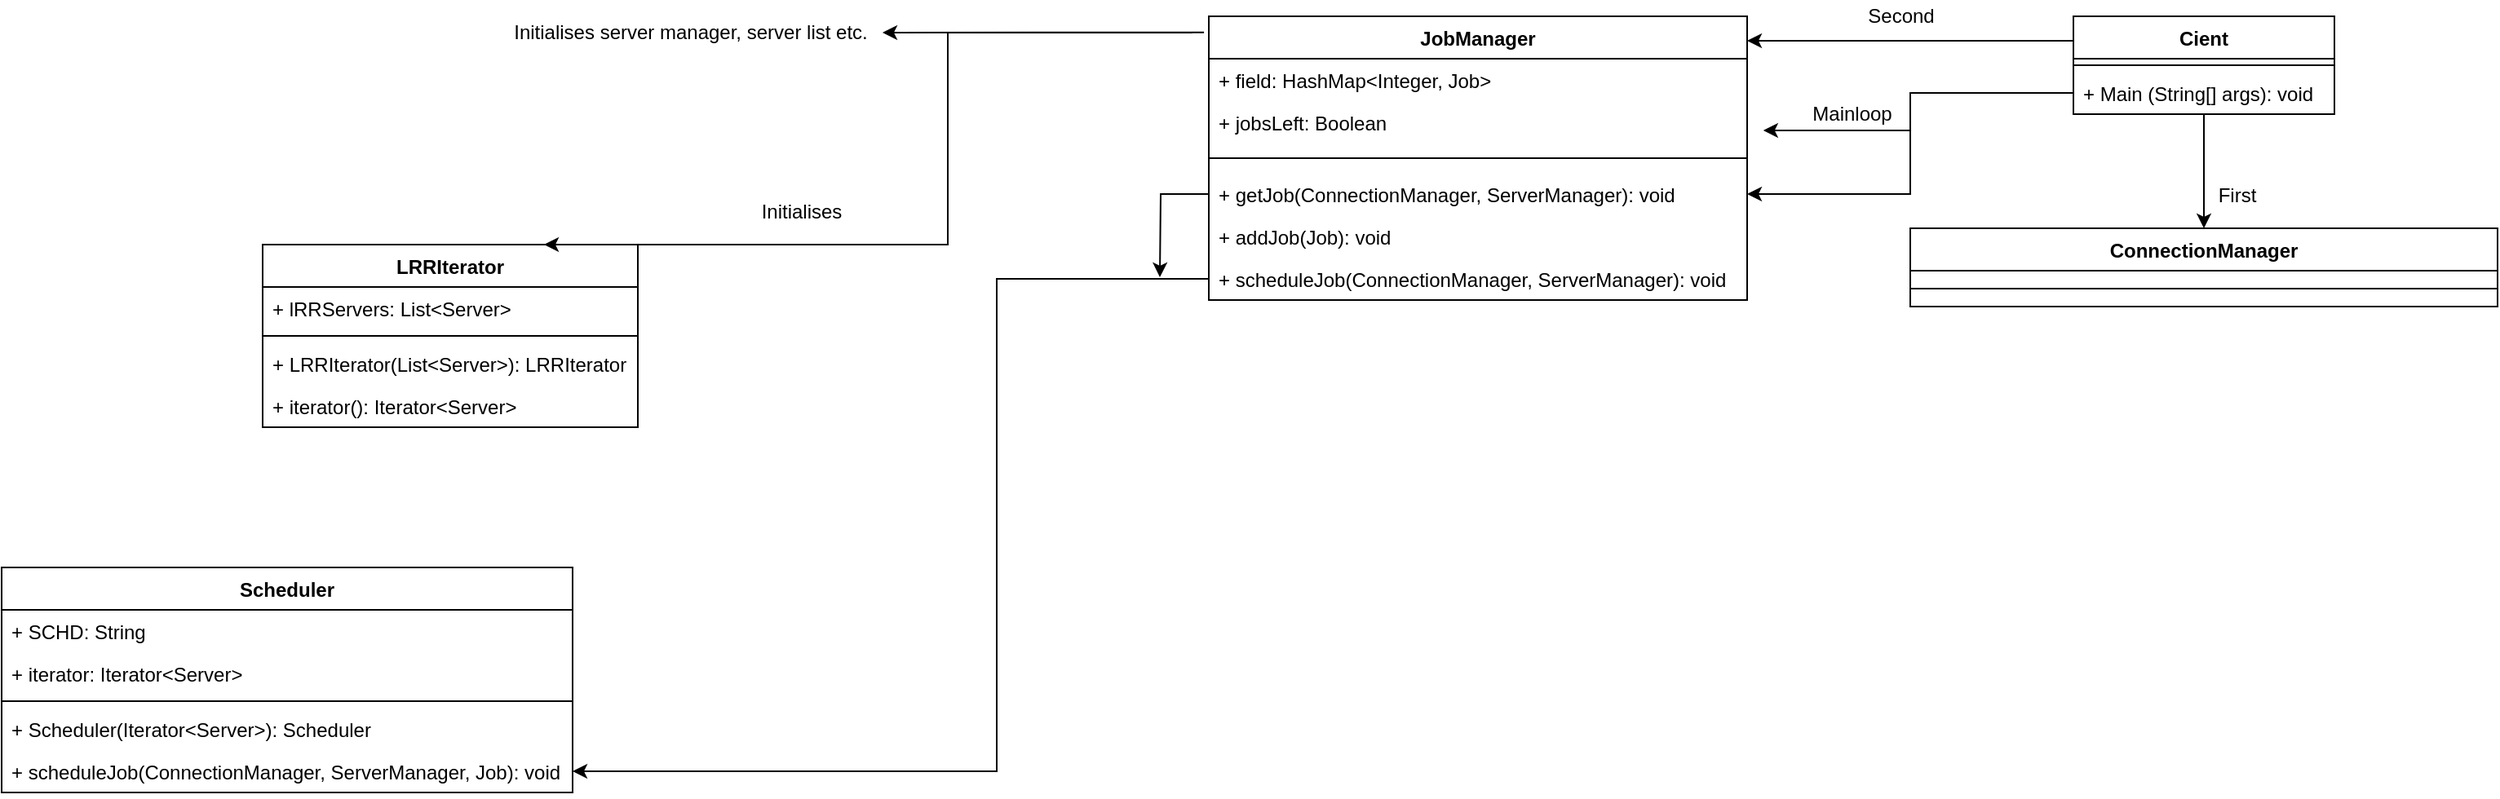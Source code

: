 <mxfile version="17.2.6" type="github"><diagram id="C5RBs43oDa-KdzZeNtuy" name="Page-1"><mxGraphModel dx="2062" dy="1154" grid="1" gridSize="10" guides="1" tooltips="1" connect="1" arrows="1" fold="1" page="1" pageScale="1" pageWidth="827" pageHeight="1169" math="0" shadow="0"><root><mxCell id="WIyWlLk6GJQsqaUBKTNV-0"/><mxCell id="WIyWlLk6GJQsqaUBKTNV-1" parent="WIyWlLk6GJQsqaUBKTNV-0"/><mxCell id="-FJ1b982baDncEeD1RWf-85" style="edgeStyle=orthogonalEdgeStyle;rounded=0;orthogonalLoop=1;jettySize=auto;html=1;" parent="WIyWlLk6GJQsqaUBKTNV-1" source="-FJ1b982baDncEeD1RWf-4" target="-FJ1b982baDncEeD1RWf-8" edge="1"><mxGeometry relative="1" as="geometry"/></mxCell><mxCell id="7K7pg6do9mdcdYDbowrY-11" style="edgeStyle=orthogonalEdgeStyle;rounded=0;orthogonalLoop=1;jettySize=auto;html=1;exitX=0;exitY=0.25;exitDx=0;exitDy=0;entryX=1;entryY=0.086;entryDx=0;entryDy=0;entryPerimeter=0;" edge="1" parent="WIyWlLk6GJQsqaUBKTNV-1" source="-FJ1b982baDncEeD1RWf-4" target="-FJ1b982baDncEeD1RWf-25"><mxGeometry relative="1" as="geometry"/></mxCell><mxCell id="-FJ1b982baDncEeD1RWf-4" value="Cient" style="swimlane;fontStyle=1;align=center;verticalAlign=top;childLayout=stackLayout;horizontal=1;startSize=26;horizontalStack=0;resizeParent=1;resizeParentMax=0;resizeLast=0;collapsible=1;marginBottom=0;" parent="WIyWlLk6GJQsqaUBKTNV-1" vertex="1"><mxGeometry x="1290" y="300" width="160" height="60" as="geometry"/></mxCell><mxCell id="-FJ1b982baDncEeD1RWf-6" value="" style="line;strokeWidth=1;fillColor=none;align=left;verticalAlign=middle;spacingTop=-1;spacingLeft=3;spacingRight=3;rotatable=0;labelPosition=right;points=[];portConstraint=eastwest;" parent="-FJ1b982baDncEeD1RWf-4" vertex="1"><mxGeometry y="26" width="160" height="8" as="geometry"/></mxCell><mxCell id="-FJ1b982baDncEeD1RWf-7" value="+ Main (String[] args): void" style="text;strokeColor=none;fillColor=none;align=left;verticalAlign=top;spacingLeft=4;spacingRight=4;overflow=hidden;rotatable=0;points=[[0,0.5],[1,0.5]];portConstraint=eastwest;" parent="-FJ1b982baDncEeD1RWf-4" vertex="1"><mxGeometry y="34" width="160" height="26" as="geometry"/></mxCell><mxCell id="-FJ1b982baDncEeD1RWf-8" value="ConnectionManager" style="swimlane;fontStyle=1;align=center;verticalAlign=top;childLayout=stackLayout;horizontal=1;startSize=26;horizontalStack=0;resizeParent=1;resizeParentMax=0;resizeLast=0;collapsible=1;marginBottom=0;" parent="WIyWlLk6GJQsqaUBKTNV-1" vertex="1"><mxGeometry x="1190" y="430" width="360" height="48" as="geometry"/></mxCell><mxCell id="-FJ1b982baDncEeD1RWf-10" value="" style="line;strokeWidth=1;fillColor=none;align=left;verticalAlign=middle;spacingTop=-1;spacingLeft=3;spacingRight=3;rotatable=0;labelPosition=right;points=[];portConstraint=eastwest;" parent="-FJ1b982baDncEeD1RWf-8" vertex="1"><mxGeometry y="26" width="360" height="22" as="geometry"/></mxCell><mxCell id="7K7pg6do9mdcdYDbowrY-16" style="edgeStyle=orthogonalEdgeStyle;rounded=0;orthogonalLoop=1;jettySize=auto;html=1;entryX=1.013;entryY=0.5;entryDx=0;entryDy=0;entryPerimeter=0;exitX=-0.009;exitY=0.057;exitDx=0;exitDy=0;exitPerimeter=0;" edge="1" parent="WIyWlLk6GJQsqaUBKTNV-1" source="-FJ1b982baDncEeD1RWf-25" target="7K7pg6do9mdcdYDbowrY-15"><mxGeometry relative="1" as="geometry"/></mxCell><mxCell id="-FJ1b982baDncEeD1RWf-25" value="JobManager" style="swimlane;fontStyle=1;align=center;verticalAlign=top;childLayout=stackLayout;horizontal=1;startSize=26;horizontalStack=0;resizeParent=1;resizeParentMax=0;resizeLast=0;collapsible=1;marginBottom=0;" parent="WIyWlLk6GJQsqaUBKTNV-1" vertex="1"><mxGeometry x="760" y="300" width="330" height="174" as="geometry"/></mxCell><mxCell id="-FJ1b982baDncEeD1RWf-26" value="+ field: HashMap&lt;Integer, Job&gt;" style="text;strokeColor=none;fillColor=none;align=left;verticalAlign=top;spacingLeft=4;spacingRight=4;overflow=hidden;rotatable=0;points=[[0,0.5],[1,0.5]];portConstraint=eastwest;" parent="-FJ1b982baDncEeD1RWf-25" vertex="1"><mxGeometry y="26" width="330" height="26" as="geometry"/></mxCell><mxCell id="-FJ1b982baDncEeD1RWf-41" value="+ jobsLeft: Boolean" style="text;strokeColor=none;fillColor=none;align=left;verticalAlign=top;spacingLeft=4;spacingRight=4;overflow=hidden;rotatable=0;points=[[0,0.5],[1,0.5]];portConstraint=eastwest;" parent="-FJ1b982baDncEeD1RWf-25" vertex="1"><mxGeometry y="52" width="330" height="26" as="geometry"/></mxCell><mxCell id="-FJ1b982baDncEeD1RWf-27" value="" style="line;strokeWidth=1;fillColor=none;align=left;verticalAlign=middle;spacingTop=-1;spacingLeft=3;spacingRight=3;rotatable=0;labelPosition=right;points=[];portConstraint=eastwest;" parent="-FJ1b982baDncEeD1RWf-25" vertex="1"><mxGeometry y="78" width="330" height="18" as="geometry"/></mxCell><mxCell id="-FJ1b982baDncEeD1RWf-47" value="+ getJob(ConnectionManager, ServerManager): void" style="text;strokeColor=none;fillColor=none;align=left;verticalAlign=top;spacingLeft=4;spacingRight=4;overflow=hidden;rotatable=0;points=[[0,0.5],[1,0.5]];portConstraint=eastwest;" parent="-FJ1b982baDncEeD1RWf-25" vertex="1"><mxGeometry y="96" width="330" height="26" as="geometry"/></mxCell><mxCell id="-FJ1b982baDncEeD1RWf-50" value="+ addJob(Job): void" style="text;strokeColor=none;fillColor=none;align=left;verticalAlign=top;spacingLeft=4;spacingRight=4;overflow=hidden;rotatable=0;points=[[0,0.5],[1,0.5]];portConstraint=eastwest;" parent="-FJ1b982baDncEeD1RWf-25" vertex="1"><mxGeometry y="122" width="330" height="26" as="geometry"/></mxCell><mxCell id="-FJ1b982baDncEeD1RWf-48" value="+ scheduleJob(ConnectionManager, ServerManager): void" style="text;strokeColor=none;fillColor=none;align=left;verticalAlign=top;spacingLeft=4;spacingRight=4;overflow=hidden;rotatable=0;points=[[0,0.5],[1,0.5]];portConstraint=eastwest;" parent="-FJ1b982baDncEeD1RWf-25" vertex="1"><mxGeometry y="148" width="330" height="26" as="geometry"/></mxCell><mxCell id="-FJ1b982baDncEeD1RWf-51" value="LRRIterator" style="swimlane;fontStyle=1;align=center;verticalAlign=top;childLayout=stackLayout;horizontal=1;startSize=26;horizontalStack=0;resizeParent=1;resizeParentMax=0;resizeLast=0;collapsible=1;marginBottom=0;" parent="WIyWlLk6GJQsqaUBKTNV-1" vertex="1"><mxGeometry x="180" y="440" width="230" height="112" as="geometry"/></mxCell><mxCell id="-FJ1b982baDncEeD1RWf-52" value="+ lRRServers: List&lt;Server&gt;" style="text;strokeColor=none;fillColor=none;align=left;verticalAlign=top;spacingLeft=4;spacingRight=4;overflow=hidden;rotatable=0;points=[[0,0.5],[1,0.5]];portConstraint=eastwest;" parent="-FJ1b982baDncEeD1RWf-51" vertex="1"><mxGeometry y="26" width="230" height="26" as="geometry"/></mxCell><mxCell id="-FJ1b982baDncEeD1RWf-53" value="" style="line;strokeWidth=1;fillColor=none;align=left;verticalAlign=middle;spacingTop=-1;spacingLeft=3;spacingRight=3;rotatable=0;labelPosition=right;points=[];portConstraint=eastwest;" parent="-FJ1b982baDncEeD1RWf-51" vertex="1"><mxGeometry y="52" width="230" height="8" as="geometry"/></mxCell><mxCell id="-FJ1b982baDncEeD1RWf-54" value="+ LRRIterator(List&lt;Server&gt;): LRRIterator" style="text;strokeColor=none;fillColor=none;align=left;verticalAlign=top;spacingLeft=4;spacingRight=4;overflow=hidden;rotatable=0;points=[[0,0.5],[1,0.5]];portConstraint=eastwest;" parent="-FJ1b982baDncEeD1RWf-51" vertex="1"><mxGeometry y="60" width="230" height="26" as="geometry"/></mxCell><mxCell id="-FJ1b982baDncEeD1RWf-55" value="+ iterator(): Iterator&lt;Server&gt;" style="text;strokeColor=none;fillColor=none;align=left;verticalAlign=top;spacingLeft=4;spacingRight=4;overflow=hidden;rotatable=0;points=[[0,0.5],[1,0.5]];portConstraint=eastwest;" parent="-FJ1b982baDncEeD1RWf-51" vertex="1"><mxGeometry y="86" width="230" height="26" as="geometry"/></mxCell><mxCell id="-FJ1b982baDncEeD1RWf-56" value="Scheduler" style="swimlane;fontStyle=1;align=center;verticalAlign=top;childLayout=stackLayout;horizontal=1;startSize=26;horizontalStack=0;resizeParent=1;resizeParentMax=0;resizeLast=0;collapsible=1;marginBottom=0;" parent="WIyWlLk6GJQsqaUBKTNV-1" vertex="1"><mxGeometry x="20" y="638" width="350" height="138" as="geometry"/></mxCell><mxCell id="-FJ1b982baDncEeD1RWf-57" value="+ SCHD: String" style="text;strokeColor=none;fillColor=none;align=left;verticalAlign=top;spacingLeft=4;spacingRight=4;overflow=hidden;rotatable=0;points=[[0,0.5],[1,0.5]];portConstraint=eastwest;" parent="-FJ1b982baDncEeD1RWf-56" vertex="1"><mxGeometry y="26" width="350" height="26" as="geometry"/></mxCell><mxCell id="-FJ1b982baDncEeD1RWf-60" value="+ iterator: Iterator&lt;Server&gt;" style="text;strokeColor=none;fillColor=none;align=left;verticalAlign=top;spacingLeft=4;spacingRight=4;overflow=hidden;rotatable=0;points=[[0,0.5],[1,0.5]];portConstraint=eastwest;" parent="-FJ1b982baDncEeD1RWf-56" vertex="1"><mxGeometry y="52" width="350" height="26" as="geometry"/></mxCell><mxCell id="-FJ1b982baDncEeD1RWf-58" value="" style="line;strokeWidth=1;fillColor=none;align=left;verticalAlign=middle;spacingTop=-1;spacingLeft=3;spacingRight=3;rotatable=0;labelPosition=right;points=[];portConstraint=eastwest;" parent="-FJ1b982baDncEeD1RWf-56" vertex="1"><mxGeometry y="78" width="350" height="8" as="geometry"/></mxCell><mxCell id="-FJ1b982baDncEeD1RWf-61" value="+ Scheduler(Iterator&lt;Server&gt;): Scheduler" style="text;strokeColor=none;fillColor=none;align=left;verticalAlign=top;spacingLeft=4;spacingRight=4;overflow=hidden;rotatable=0;points=[[0,0.5],[1,0.5]];portConstraint=eastwest;" parent="-FJ1b982baDncEeD1RWf-56" vertex="1"><mxGeometry y="86" width="350" height="26" as="geometry"/></mxCell><mxCell id="-FJ1b982baDncEeD1RWf-59" value="+ scheduleJob(ConnectionManager, ServerManager, Job): void" style="text;strokeColor=none;fillColor=none;align=left;verticalAlign=top;spacingLeft=4;spacingRight=4;overflow=hidden;rotatable=0;points=[[0,0.5],[1,0.5]];portConstraint=eastwest;" parent="-FJ1b982baDncEeD1RWf-56" vertex="1"><mxGeometry y="112" width="350" height="26" as="geometry"/></mxCell><mxCell id="7K7pg6do9mdcdYDbowrY-8" style="edgeStyle=orthogonalEdgeStyle;rounded=0;orthogonalLoop=1;jettySize=auto;html=1;entryX=0.75;entryY=0;entryDx=0;entryDy=0;" edge="1" parent="WIyWlLk6GJQsqaUBKTNV-1" target="-FJ1b982baDncEeD1RWf-51"><mxGeometry relative="1" as="geometry"><mxPoint x="750" y="310" as="sourcePoint"/><Array as="points"><mxPoint x="600" y="310"/><mxPoint x="600" y="440"/></Array></mxGeometry></mxCell><mxCell id="7K7pg6do9mdcdYDbowrY-12" value="First" style="text;html=1;align=center;verticalAlign=middle;resizable=0;points=[];autosize=1;strokeColor=none;fillColor=none;" vertex="1" parent="WIyWlLk6GJQsqaUBKTNV-1"><mxGeometry x="1370" y="400" width="40" height="20" as="geometry"/></mxCell><mxCell id="7K7pg6do9mdcdYDbowrY-13" value="Second" style="text;html=1;align=center;verticalAlign=middle;resizable=0;points=[];autosize=1;strokeColor=none;fillColor=none;" vertex="1" parent="WIyWlLk6GJQsqaUBKTNV-1"><mxGeometry x="1154" y="290" width="60" height="20" as="geometry"/></mxCell><mxCell id="7K7pg6do9mdcdYDbowrY-15" value="Initialises server manager, server list etc." style="text;html=1;align=center;verticalAlign=middle;resizable=0;points=[];autosize=1;strokeColor=none;fillColor=none;" vertex="1" parent="WIyWlLk6GJQsqaUBKTNV-1"><mxGeometry x="327" y="300" width="230" height="20" as="geometry"/></mxCell><mxCell id="7K7pg6do9mdcdYDbowrY-17" value="Mainloop" style="text;html=1;align=center;verticalAlign=middle;resizable=0;points=[];autosize=1;strokeColor=none;fillColor=none;" vertex="1" parent="WIyWlLk6GJQsqaUBKTNV-1"><mxGeometry x="1124" y="350" width="60" height="20" as="geometry"/></mxCell><mxCell id="7K7pg6do9mdcdYDbowrY-18" style="edgeStyle=orthogonalEdgeStyle;rounded=0;orthogonalLoop=1;jettySize=auto;html=1;entryX=1.03;entryY=0.692;entryDx=0;entryDy=0;entryPerimeter=0;" edge="1" parent="WIyWlLk6GJQsqaUBKTNV-1" source="-FJ1b982baDncEeD1RWf-7" target="-FJ1b982baDncEeD1RWf-41"><mxGeometry relative="1" as="geometry"/></mxCell><mxCell id="7K7pg6do9mdcdYDbowrY-19" style="edgeStyle=orthogonalEdgeStyle;rounded=0;orthogonalLoop=1;jettySize=auto;html=1;entryX=1;entryY=0.5;entryDx=0;entryDy=0;" edge="1" parent="WIyWlLk6GJQsqaUBKTNV-1" source="-FJ1b982baDncEeD1RWf-7" target="-FJ1b982baDncEeD1RWf-47"><mxGeometry relative="1" as="geometry"/></mxCell><mxCell id="7K7pg6do9mdcdYDbowrY-21" style="edgeStyle=orthogonalEdgeStyle;rounded=0;orthogonalLoop=1;jettySize=auto;html=1;entryX=1;entryY=0.5;entryDx=0;entryDy=0;" edge="1" parent="WIyWlLk6GJQsqaUBKTNV-1" source="-FJ1b982baDncEeD1RWf-48" target="-FJ1b982baDncEeD1RWf-59"><mxGeometry relative="1" as="geometry"><Array as="points"><mxPoint x="630" y="461"/><mxPoint x="630" y="763"/></Array></mxGeometry></mxCell><mxCell id="7K7pg6do9mdcdYDbowrY-22" value="Initialises" style="text;html=1;align=center;verticalAlign=middle;resizable=0;points=[];autosize=1;strokeColor=none;fillColor=none;" vertex="1" parent="WIyWlLk6GJQsqaUBKTNV-1"><mxGeometry x="480" y="410" width="60" height="20" as="geometry"/></mxCell><mxCell id="7K7pg6do9mdcdYDbowrY-23" style="edgeStyle=orthogonalEdgeStyle;rounded=0;orthogonalLoop=1;jettySize=auto;html=1;" edge="1" parent="WIyWlLk6GJQsqaUBKTNV-1" source="-FJ1b982baDncEeD1RWf-47"><mxGeometry relative="1" as="geometry"><mxPoint x="730" y="460" as="targetPoint"/></mxGeometry></mxCell></root></mxGraphModel></diagram></mxfile>